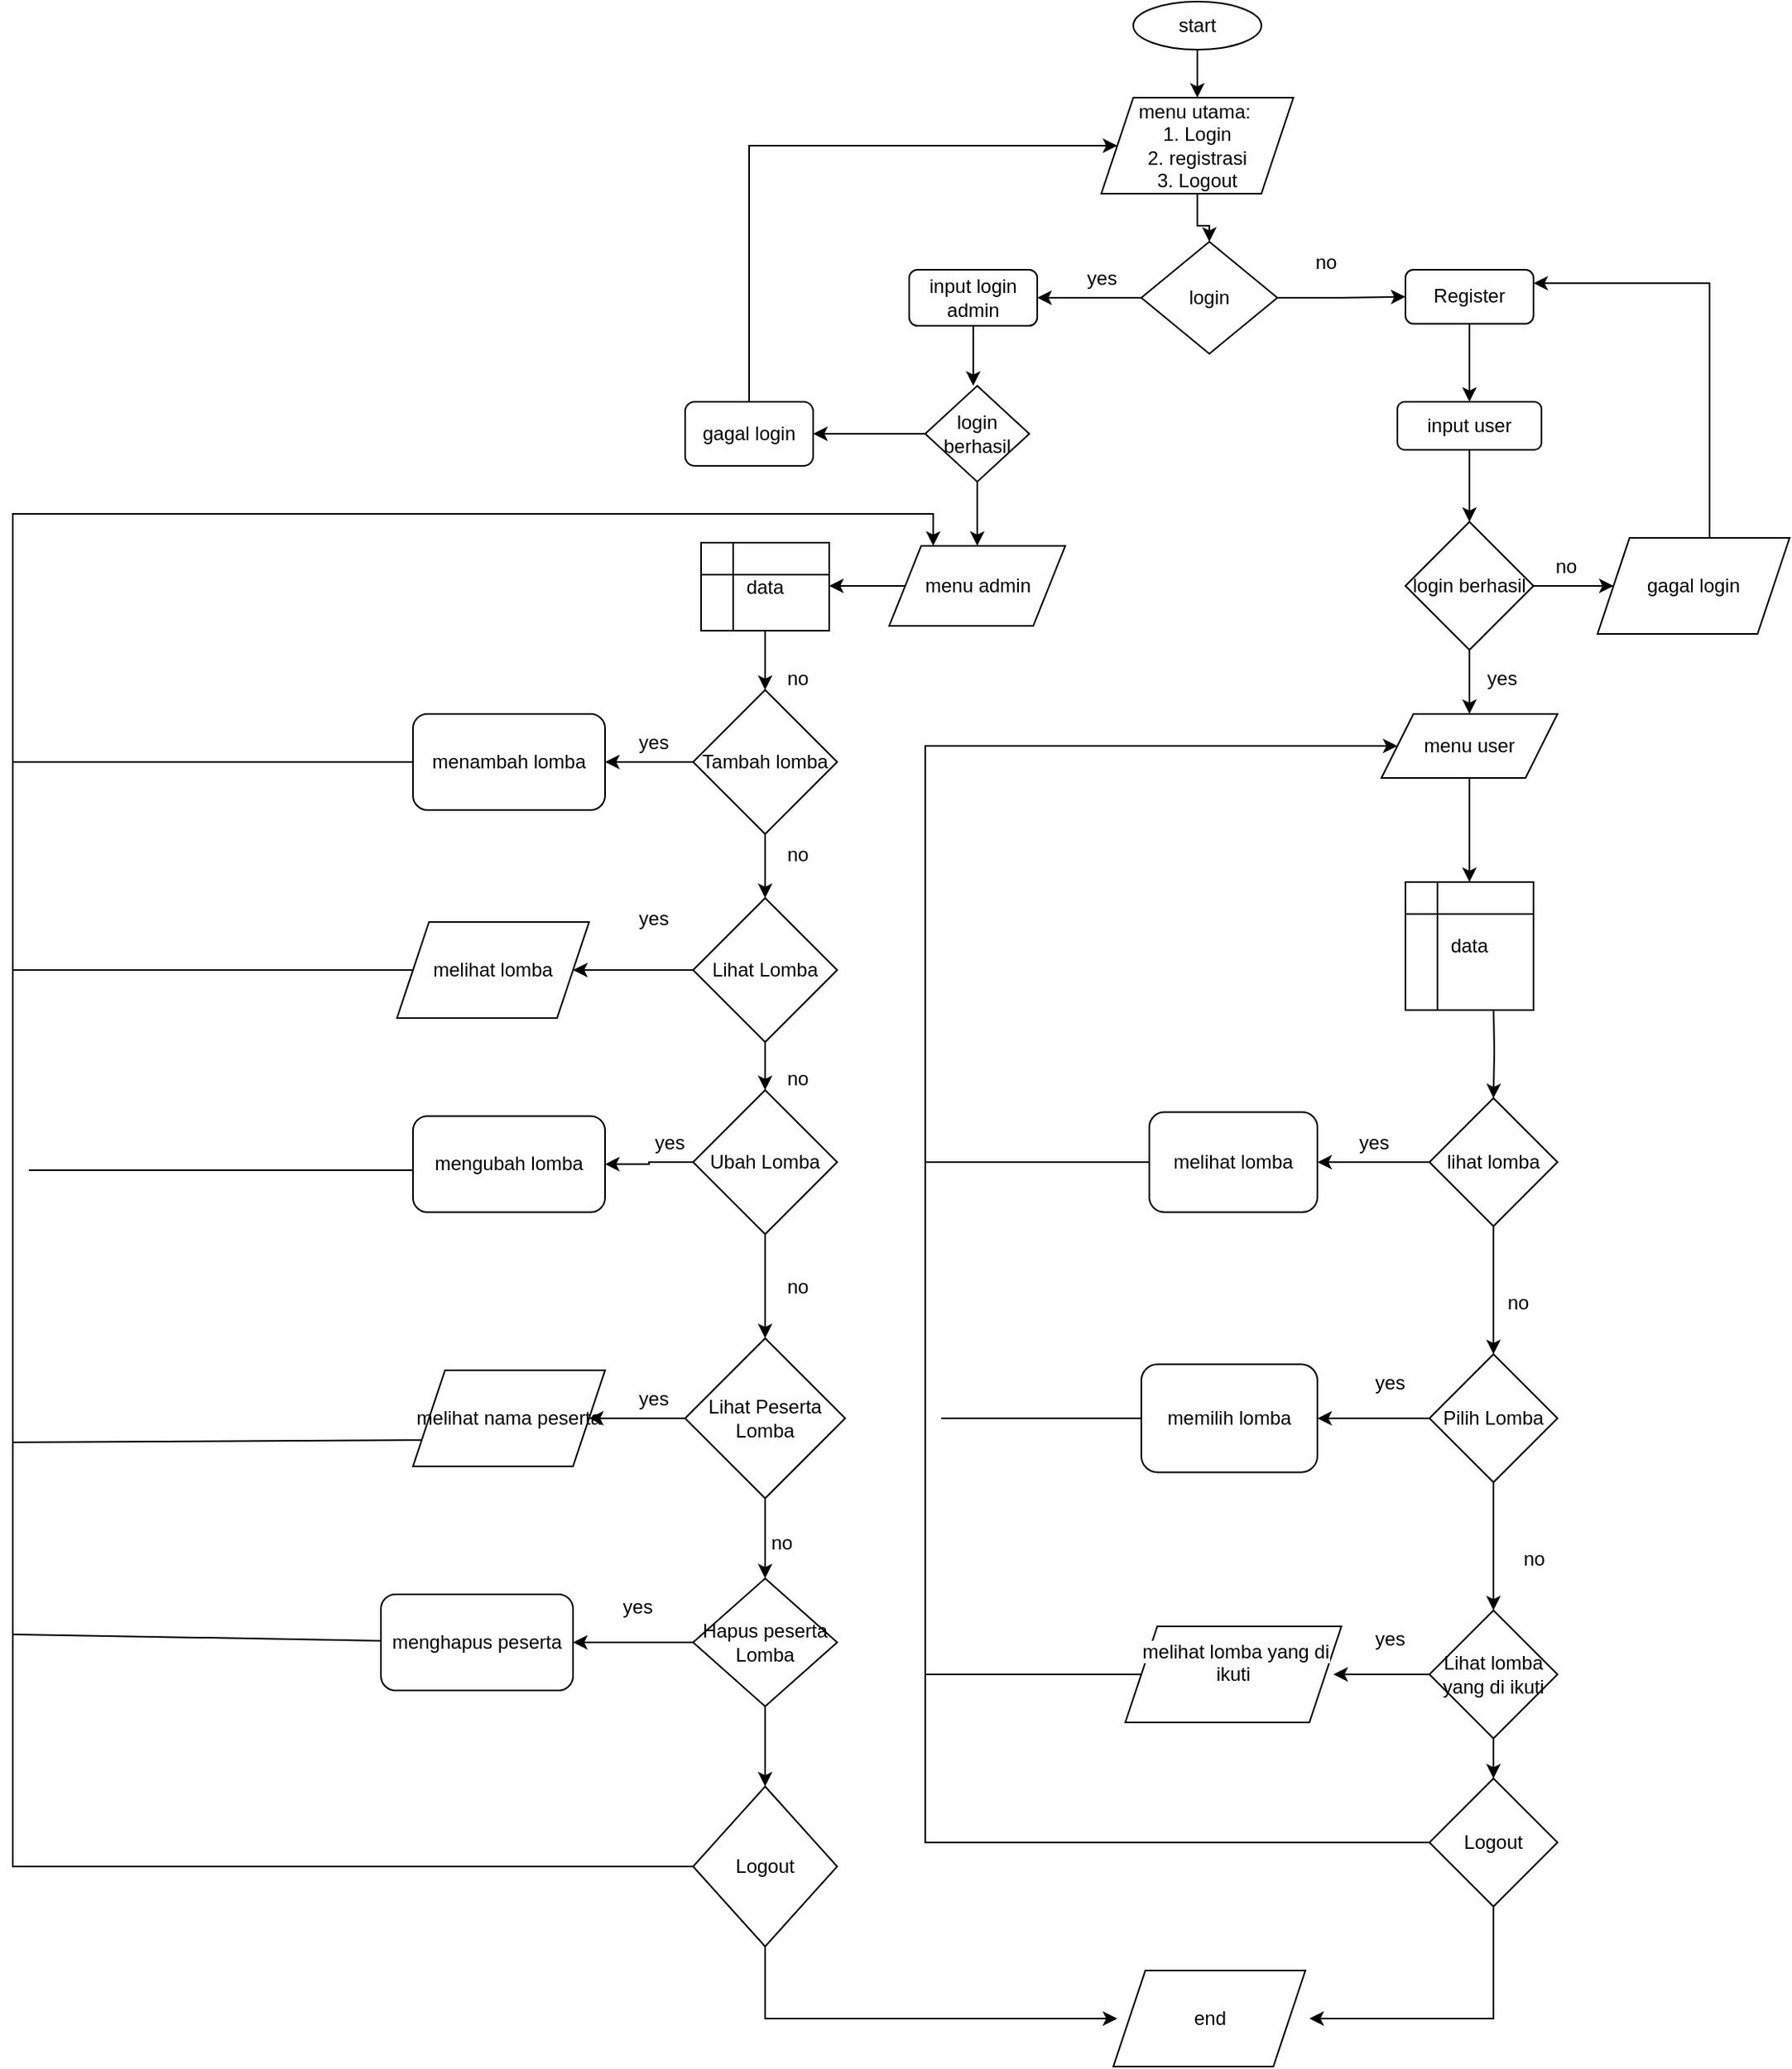 <mxfile version="24.7.12">
  <diagram name="Page-1" id="grC94iOEGyMsJ2W9lqzc">
    <mxGraphModel grid="1" page="1" gridSize="10" guides="1" tooltips="1" connect="1" arrows="1" fold="1" pageScale="1" pageWidth="850" pageHeight="1100" math="0" shadow="0">
      <root>
        <mxCell id="0" />
        <mxCell id="1" parent="0" />
        <mxCell id="9ddX-sPpyQBwOFnnFy43-9" style="edgeStyle=orthogonalEdgeStyle;rounded=0;orthogonalLoop=1;jettySize=auto;html=1;exitX=0.5;exitY=1;exitDx=0;exitDy=0;entryX=0.5;entryY=0;entryDx=0;entryDy=0;" edge="1" parent="1" source="9ddX-sPpyQBwOFnnFy43-1" target="9ddX-sPpyQBwOFnnFy43-8">
          <mxGeometry relative="1" as="geometry" />
        </mxCell>
        <mxCell id="9ddX-sPpyQBwOFnnFy43-1" value="start" style="ellipse;whiteSpace=wrap;html=1;" vertex="1" parent="1">
          <mxGeometry x="360" y="100" width="80" height="30" as="geometry" />
        </mxCell>
        <mxCell id="9ddX-sPpyQBwOFnnFy43-10" style="edgeStyle=orthogonalEdgeStyle;rounded=0;orthogonalLoop=1;jettySize=auto;html=1;" edge="1" parent="1" source="9ddX-sPpyQBwOFnnFy43-8" target="9ddX-sPpyQBwOFnnFy43-11">
          <mxGeometry relative="1" as="geometry">
            <mxPoint x="400" y="230" as="targetPoint" />
          </mxGeometry>
        </mxCell>
        <mxCell id="9ddX-sPpyQBwOFnnFy43-8" value="menu utama:&amp;nbsp;&lt;div&gt;1. Login&lt;/div&gt;&lt;div&gt;2. registrasi&lt;/div&gt;&lt;div&gt;3. Logout&lt;/div&gt;" style="shape=parallelogram;perimeter=parallelogramPerimeter;whiteSpace=wrap;html=1;fixedSize=1;" vertex="1" parent="1">
          <mxGeometry x="340" y="160" width="120" height="60" as="geometry" />
        </mxCell>
        <mxCell id="9ddX-sPpyQBwOFnnFy43-18" style="edgeStyle=orthogonalEdgeStyle;rounded=0;orthogonalLoop=1;jettySize=auto;html=1;exitX=0;exitY=0.5;exitDx=0;exitDy=0;entryX=1;entryY=0.5;entryDx=0;entryDy=0;" edge="1" parent="1" source="9ddX-sPpyQBwOFnnFy43-11" target="9ddX-sPpyQBwOFnnFy43-13">
          <mxGeometry relative="1" as="geometry" />
        </mxCell>
        <mxCell id="9ddX-sPpyQBwOFnnFy43-48" value="" style="edgeStyle=orthogonalEdgeStyle;rounded=0;orthogonalLoop=1;jettySize=auto;html=1;" edge="1" parent="1" source="9ddX-sPpyQBwOFnnFy43-11" target="9ddX-sPpyQBwOFnnFy43-45">
          <mxGeometry relative="1" as="geometry" />
        </mxCell>
        <mxCell id="9ddX-sPpyQBwOFnnFy43-11" value="login" style="rhombus;whiteSpace=wrap;html=1;" vertex="1" parent="1">
          <mxGeometry x="365" y="250" width="85" height="70" as="geometry" />
        </mxCell>
        <mxCell id="9ddX-sPpyQBwOFnnFy43-20" value="" style="edgeStyle=orthogonalEdgeStyle;rounded=0;orthogonalLoop=1;jettySize=auto;html=1;" edge="1" parent="1" source="9ddX-sPpyQBwOFnnFy43-13">
          <mxGeometry relative="1" as="geometry">
            <mxPoint x="260" y="340" as="targetPoint" />
          </mxGeometry>
        </mxCell>
        <mxCell id="9ddX-sPpyQBwOFnnFy43-13" value="input login admin" style="rounded=1;whiteSpace=wrap;html=1;" vertex="1" parent="1">
          <mxGeometry x="220" y="267.5" width="80" height="35" as="geometry" />
        </mxCell>
        <mxCell id="9ddX-sPpyQBwOFnnFy43-22" style="edgeStyle=orthogonalEdgeStyle;rounded=0;orthogonalLoop=1;jettySize=auto;html=1;" edge="1" parent="1" source="9ddX-sPpyQBwOFnnFy43-21">
          <mxGeometry relative="1" as="geometry">
            <mxPoint x="160" y="370" as="targetPoint" />
          </mxGeometry>
        </mxCell>
        <mxCell id="9ddX-sPpyQBwOFnnFy43-32" style="edgeStyle=orthogonalEdgeStyle;rounded=0;orthogonalLoop=1;jettySize=auto;html=1;exitX=0.5;exitY=1;exitDx=0;exitDy=0;entryX=0.5;entryY=0;entryDx=0;entryDy=0;" edge="1" parent="1" source="9ddX-sPpyQBwOFnnFy43-21" target="9ddX-sPpyQBwOFnnFy43-31">
          <mxGeometry relative="1" as="geometry" />
        </mxCell>
        <mxCell id="9ddX-sPpyQBwOFnnFy43-21" value="login berhasil" style="rhombus;whiteSpace=wrap;html=1;" vertex="1" parent="1">
          <mxGeometry x="230" y="340" width="65" height="60" as="geometry" />
        </mxCell>
        <mxCell id="9ddX-sPpyQBwOFnnFy43-25" style="edgeStyle=orthogonalEdgeStyle;rounded=0;orthogonalLoop=1;jettySize=auto;html=1;exitX=0.5;exitY=0;exitDx=0;exitDy=0;entryX=0;entryY=0.5;entryDx=0;entryDy=0;" edge="1" parent="1" source="9ddX-sPpyQBwOFnnFy43-23" target="9ddX-sPpyQBwOFnnFy43-8">
          <mxGeometry relative="1" as="geometry">
            <Array as="points">
              <mxPoint x="120" y="190" />
            </Array>
          </mxGeometry>
        </mxCell>
        <mxCell id="9ddX-sPpyQBwOFnnFy43-23" value="gagal login" style="rounded=1;whiteSpace=wrap;html=1;" vertex="1" parent="1">
          <mxGeometry x="80" y="350" width="80" height="40" as="geometry" />
        </mxCell>
        <mxCell id="9ddX-sPpyQBwOFnnFy43-119" style="edgeStyle=orthogonalEdgeStyle;rounded=0;orthogonalLoop=1;jettySize=auto;html=1;entryX=1;entryY=0.5;entryDx=0;entryDy=0;" edge="1" parent="1" source="9ddX-sPpyQBwOFnnFy43-31">
          <mxGeometry relative="1" as="geometry">
            <mxPoint x="170" y="465" as="targetPoint" />
          </mxGeometry>
        </mxCell>
        <mxCell id="9ddX-sPpyQBwOFnnFy43-31" value="menu admin" style="shape=parallelogram;perimeter=parallelogramPerimeter;whiteSpace=wrap;html=1;fixedSize=1;" vertex="1" parent="1">
          <mxGeometry x="207.5" y="440" width="110" height="50" as="geometry" />
        </mxCell>
        <mxCell id="9ddX-sPpyQBwOFnnFy43-35" style="edgeStyle=orthogonalEdgeStyle;rounded=0;orthogonalLoop=1;jettySize=auto;html=1;exitX=0.5;exitY=1;exitDx=0;exitDy=0;" edge="1" parent="1" source="9ddX-sPpyQBwOFnnFy43-34">
          <mxGeometry relative="1" as="geometry">
            <mxPoint x="130" y="660" as="targetPoint" />
          </mxGeometry>
        </mxCell>
        <mxCell id="9ddX-sPpyQBwOFnnFy43-129" value="" style="edgeStyle=orthogonalEdgeStyle;rounded=0;orthogonalLoop=1;jettySize=auto;html=1;" edge="1" parent="1" source="9ddX-sPpyQBwOFnnFy43-34" target="9ddX-sPpyQBwOFnnFy43-111">
          <mxGeometry relative="1" as="geometry" />
        </mxCell>
        <mxCell id="9ddX-sPpyQBwOFnnFy43-34" value="Tambah lomba" style="rhombus;whiteSpace=wrap;html=1;" vertex="1" parent="1">
          <mxGeometry x="85" y="530" width="90" height="90" as="geometry" />
        </mxCell>
        <mxCell id="9ddX-sPpyQBwOFnnFy43-37" style="edgeStyle=orthogonalEdgeStyle;rounded=0;orthogonalLoop=1;jettySize=auto;html=1;" edge="1" parent="1" source="9ddX-sPpyQBwOFnnFy43-36" target="9ddX-sPpyQBwOFnnFy43-38">
          <mxGeometry relative="1" as="geometry">
            <mxPoint x="130" y="800" as="targetPoint" />
          </mxGeometry>
        </mxCell>
        <mxCell id="9ddX-sPpyQBwOFnnFy43-108" style="edgeStyle=orthogonalEdgeStyle;rounded=0;orthogonalLoop=1;jettySize=auto;html=1;" edge="1" parent="1" source="9ddX-sPpyQBwOFnnFy43-36" target="9ddX-sPpyQBwOFnnFy43-109">
          <mxGeometry relative="1" as="geometry">
            <mxPoint x="-40" y="630" as="targetPoint" />
          </mxGeometry>
        </mxCell>
        <mxCell id="9ddX-sPpyQBwOFnnFy43-36" value="Lihat Lomba" style="rhombus;whiteSpace=wrap;html=1;" vertex="1" parent="1">
          <mxGeometry x="85" y="660" width="90" height="90" as="geometry" />
        </mxCell>
        <mxCell id="9ddX-sPpyQBwOFnnFy43-39" style="edgeStyle=orthogonalEdgeStyle;rounded=0;orthogonalLoop=1;jettySize=auto;html=1;" edge="1" parent="1" source="9ddX-sPpyQBwOFnnFy43-38" target="9ddX-sPpyQBwOFnnFy43-40">
          <mxGeometry relative="1" as="geometry">
            <mxPoint x="130" y="900" as="targetPoint" />
          </mxGeometry>
        </mxCell>
        <mxCell id="9ddX-sPpyQBwOFnnFy43-121" value="" style="edgeStyle=orthogonalEdgeStyle;rounded=0;orthogonalLoop=1;jettySize=auto;html=1;" edge="1" parent="1" source="9ddX-sPpyQBwOFnnFy43-38" target="9ddX-sPpyQBwOFnnFy43-107">
          <mxGeometry relative="1" as="geometry" />
        </mxCell>
        <mxCell id="9ddX-sPpyQBwOFnnFy43-38" value="Ubah Lomba" style="rhombus;whiteSpace=wrap;html=1;" vertex="1" parent="1">
          <mxGeometry x="85" y="780" width="90" height="90" as="geometry" />
        </mxCell>
        <mxCell id="9ddX-sPpyQBwOFnnFy43-41" style="edgeStyle=orthogonalEdgeStyle;rounded=0;orthogonalLoop=1;jettySize=auto;html=1;" edge="1" parent="1" source="9ddX-sPpyQBwOFnnFy43-40" target="9ddX-sPpyQBwOFnnFy43-42">
          <mxGeometry relative="1" as="geometry">
            <mxPoint x="130" y="1030" as="targetPoint" />
          </mxGeometry>
        </mxCell>
        <mxCell id="9ddX-sPpyQBwOFnnFy43-104" style="edgeStyle=orthogonalEdgeStyle;rounded=0;orthogonalLoop=1;jettySize=auto;html=1;" edge="1" parent="1" source="9ddX-sPpyQBwOFnnFy43-40" target="9ddX-sPpyQBwOFnnFy43-105">
          <mxGeometry relative="1" as="geometry">
            <mxPoint x="-30" y="910.0" as="targetPoint" />
          </mxGeometry>
        </mxCell>
        <mxCell id="9ddX-sPpyQBwOFnnFy43-40" value="Lihat Peserta Lomba" style="rhombus;whiteSpace=wrap;html=1;" vertex="1" parent="1">
          <mxGeometry x="80" y="935" width="100" height="100" as="geometry" />
        </mxCell>
        <mxCell id="9ddX-sPpyQBwOFnnFy43-44" value="" style="edgeStyle=orthogonalEdgeStyle;rounded=0;orthogonalLoop=1;jettySize=auto;html=1;" edge="1" parent="1" source="9ddX-sPpyQBwOFnnFy43-42" target="9ddX-sPpyQBwOFnnFy43-43">
          <mxGeometry relative="1" as="geometry" />
        </mxCell>
        <mxCell id="9ddX-sPpyQBwOFnnFy43-127" value="" style="edgeStyle=orthogonalEdgeStyle;rounded=0;orthogonalLoop=1;jettySize=auto;html=1;" edge="1" parent="1" source="9ddX-sPpyQBwOFnnFy43-42" target="9ddX-sPpyQBwOFnnFy43-103">
          <mxGeometry relative="1" as="geometry" />
        </mxCell>
        <mxCell id="9ddX-sPpyQBwOFnnFy43-42" value="Hapus peserta Lomba" style="rhombus;whiteSpace=wrap;html=1;" vertex="1" parent="1">
          <mxGeometry x="85" y="1085" width="90" height="80" as="geometry" />
        </mxCell>
        <mxCell id="9ddX-sPpyQBwOFnnFy43-46" style="edgeStyle=orthogonalEdgeStyle;rounded=0;orthogonalLoop=1;jettySize=auto;html=1;exitX=0.5;exitY=1;exitDx=0;exitDy=0;" edge="1" parent="1" source="9ddX-sPpyQBwOFnnFy43-43">
          <mxGeometry relative="1" as="geometry">
            <mxPoint x="350" y="1360" as="targetPoint" />
            <Array as="points">
              <mxPoint x="130" y="1360" />
            </Array>
          </mxGeometry>
        </mxCell>
        <mxCell id="9ddX-sPpyQBwOFnnFy43-130" style="edgeStyle=orthogonalEdgeStyle;rounded=0;orthogonalLoop=1;jettySize=auto;html=1;entryX=0.25;entryY=0;entryDx=0;entryDy=0;" edge="1" parent="1" source="9ddX-sPpyQBwOFnnFy43-43" target="9ddX-sPpyQBwOFnnFy43-31">
          <mxGeometry relative="1" as="geometry">
            <Array as="points">
              <mxPoint x="-340" y="1265" />
              <mxPoint x="-340" y="420" />
              <mxPoint x="235" y="420" />
            </Array>
          </mxGeometry>
        </mxCell>
        <mxCell id="9ddX-sPpyQBwOFnnFy43-43" value="Logout" style="rhombus;whiteSpace=wrap;html=1;" vertex="1" parent="1">
          <mxGeometry x="85" y="1215" width="90" height="100" as="geometry" />
        </mxCell>
        <mxCell id="9ddX-sPpyQBwOFnnFy43-59" style="edgeStyle=orthogonalEdgeStyle;rounded=0;orthogonalLoop=1;jettySize=auto;html=1;" edge="1" parent="1" source="9ddX-sPpyQBwOFnnFy43-45">
          <mxGeometry relative="1" as="geometry">
            <mxPoint x="570" y="350" as="targetPoint" />
          </mxGeometry>
        </mxCell>
        <mxCell id="9ddX-sPpyQBwOFnnFy43-45" value="Register" style="rounded=1;whiteSpace=wrap;html=1;" vertex="1" parent="1">
          <mxGeometry x="530" y="267.5" width="80" height="33.75" as="geometry" />
        </mxCell>
        <mxCell id="9ddX-sPpyQBwOFnnFy43-47" value="end" style="shape=parallelogram;perimeter=parallelogramPerimeter;whiteSpace=wrap;html=1;fixedSize=1;" vertex="1" parent="1">
          <mxGeometry x="347.5" y="1330" width="120" height="60" as="geometry" />
        </mxCell>
        <mxCell id="9ddX-sPpyQBwOFnnFy43-65" value="" style="edgeStyle=orthogonalEdgeStyle;rounded=0;orthogonalLoop=1;jettySize=auto;html=1;" edge="1" parent="1" target="9ddX-sPpyQBwOFnnFy43-64">
          <mxGeometry relative="1" as="geometry">
            <mxPoint x="585" y="725" as="sourcePoint" />
          </mxGeometry>
        </mxCell>
        <mxCell id="9ddX-sPpyQBwOFnnFy43-126" value="" style="edgeStyle=orthogonalEdgeStyle;rounded=0;orthogonalLoop=1;jettySize=auto;html=1;" edge="1" parent="1" source="9ddX-sPpyQBwOFnnFy43-55" target="9ddX-sPpyQBwOFnnFy43-122">
          <mxGeometry relative="1" as="geometry" />
        </mxCell>
        <mxCell id="9ddX-sPpyQBwOFnnFy43-55" value="menu user" style="shape=parallelogram;perimeter=parallelogramPerimeter;whiteSpace=wrap;html=1;fixedSize=1;" vertex="1" parent="1">
          <mxGeometry x="515" y="545" width="110" height="40" as="geometry" />
        </mxCell>
        <mxCell id="9ddX-sPpyQBwOFnnFy43-57" style="edgeStyle=orthogonalEdgeStyle;rounded=0;orthogonalLoop=1;jettySize=auto;html=1;entryX=0.5;entryY=0;entryDx=0;entryDy=0;" edge="1" parent="1">
          <mxGeometry relative="1" as="geometry">
            <mxPoint x="570" y="330" as="sourcePoint" />
            <mxPoint x="570" y="330" as="targetPoint" />
          </mxGeometry>
        </mxCell>
        <mxCell id="9ddX-sPpyQBwOFnnFy43-62" value="" style="edgeStyle=orthogonalEdgeStyle;rounded=0;orthogonalLoop=1;jettySize=auto;html=1;" edge="1" parent="1" source="9ddX-sPpyQBwOFnnFy43-58" target="9ddX-sPpyQBwOFnnFy43-61">
          <mxGeometry relative="1" as="geometry" />
        </mxCell>
        <mxCell id="9ddX-sPpyQBwOFnnFy43-58" value="input user" style="rounded=1;whiteSpace=wrap;html=1;" vertex="1" parent="1">
          <mxGeometry x="525" y="350" width="90" height="30" as="geometry" />
        </mxCell>
        <mxCell id="9ddX-sPpyQBwOFnnFy43-63" value="" style="edgeStyle=orthogonalEdgeStyle;rounded=0;orthogonalLoop=1;jettySize=auto;html=1;" edge="1" parent="1" source="9ddX-sPpyQBwOFnnFy43-61" target="9ddX-sPpyQBwOFnnFy43-55">
          <mxGeometry relative="1" as="geometry" />
        </mxCell>
        <mxCell id="9ddX-sPpyQBwOFnnFy43-87" style="edgeStyle=orthogonalEdgeStyle;rounded=0;orthogonalLoop=1;jettySize=auto;html=1;exitX=1;exitY=0.5;exitDx=0;exitDy=0;" edge="1" parent="1" source="9ddX-sPpyQBwOFnnFy43-61" target="9ddX-sPpyQBwOFnnFy43-88">
          <mxGeometry relative="1" as="geometry">
            <mxPoint x="710" y="464.385" as="targetPoint" />
          </mxGeometry>
        </mxCell>
        <mxCell id="9ddX-sPpyQBwOFnnFy43-61" value="login berhasil" style="rhombus;whiteSpace=wrap;html=1;" vertex="1" parent="1">
          <mxGeometry x="530" y="425" width="80" height="80" as="geometry" />
        </mxCell>
        <mxCell id="9ddX-sPpyQBwOFnnFy43-67" value="" style="edgeStyle=orthogonalEdgeStyle;rounded=0;orthogonalLoop=1;jettySize=auto;html=1;" edge="1" parent="1" source="9ddX-sPpyQBwOFnnFy43-64" target="9ddX-sPpyQBwOFnnFy43-66">
          <mxGeometry relative="1" as="geometry" />
        </mxCell>
        <mxCell id="9ddX-sPpyQBwOFnnFy43-83" style="edgeStyle=orthogonalEdgeStyle;rounded=0;orthogonalLoop=1;jettySize=auto;html=1;" edge="1" parent="1" source="9ddX-sPpyQBwOFnnFy43-64" target="9ddX-sPpyQBwOFnnFy43-84">
          <mxGeometry relative="1" as="geometry">
            <mxPoint x="475" y="825" as="targetPoint" />
          </mxGeometry>
        </mxCell>
        <mxCell id="9ddX-sPpyQBwOFnnFy43-64" value="lihat lomba" style="rhombus;whiteSpace=wrap;html=1;" vertex="1" parent="1">
          <mxGeometry x="545" y="785" width="80" height="80" as="geometry" />
        </mxCell>
        <mxCell id="9ddX-sPpyQBwOFnnFy43-69" value="" style="edgeStyle=orthogonalEdgeStyle;rounded=0;orthogonalLoop=1;jettySize=auto;html=1;" edge="1" parent="1" source="9ddX-sPpyQBwOFnnFy43-66" target="9ddX-sPpyQBwOFnnFy43-68">
          <mxGeometry relative="1" as="geometry" />
        </mxCell>
        <mxCell id="9ddX-sPpyQBwOFnnFy43-81" style="edgeStyle=orthogonalEdgeStyle;rounded=0;orthogonalLoop=1;jettySize=auto;html=1;exitX=0;exitY=0.5;exitDx=0;exitDy=0;" edge="1" parent="1" source="9ddX-sPpyQBwOFnnFy43-66" target="9ddX-sPpyQBwOFnnFy43-82">
          <mxGeometry relative="1" as="geometry">
            <mxPoint x="455" y="984.385" as="targetPoint" />
          </mxGeometry>
        </mxCell>
        <mxCell id="9ddX-sPpyQBwOFnnFy43-66" value="Pilih Lomba" style="rhombus;whiteSpace=wrap;html=1;" vertex="1" parent="1">
          <mxGeometry x="545" y="945" width="80" height="80" as="geometry" />
        </mxCell>
        <mxCell id="9ddX-sPpyQBwOFnnFy43-79" value="" style="edgeStyle=orthogonalEdgeStyle;rounded=0;orthogonalLoop=1;jettySize=auto;html=1;" edge="1" parent="1" source="9ddX-sPpyQBwOFnnFy43-68">
          <mxGeometry relative="1" as="geometry">
            <mxPoint x="485" y="1145" as="targetPoint" />
          </mxGeometry>
        </mxCell>
        <mxCell id="9ddX-sPpyQBwOFnnFy43-68" value="Lihat lomba yang di ikuti" style="rhombus;whiteSpace=wrap;html=1;" vertex="1" parent="1">
          <mxGeometry x="545" y="1105" width="80" height="80" as="geometry" />
        </mxCell>
        <mxCell id="9ddX-sPpyQBwOFnnFy43-82" value="memilih lomba" style="rounded=1;whiteSpace=wrap;html=1;" vertex="1" parent="1">
          <mxGeometry x="365" y="951.25" width="110" height="67.5" as="geometry" />
        </mxCell>
        <mxCell id="9ddX-sPpyQBwOFnnFy43-84" value="melihat lomba" style="rounded=1;whiteSpace=wrap;html=1;" vertex="1" parent="1">
          <mxGeometry x="370" y="793.75" width="105" height="62.5" as="geometry" />
        </mxCell>
        <mxCell id="9ddX-sPpyQBwOFnnFy43-85" value="&#xa;&lt;span style=&quot;color: rgb(0, 0, 0); font-family: Helvetica; font-size: 12px; font-style: normal; font-variant-ligatures: normal; font-variant-caps: normal; font-weight: 400; letter-spacing: normal; orphans: 2; text-align: center; text-indent: 0px; text-transform: none; widows: 2; word-spacing: 0px; -webkit-text-stroke-width: 0px; white-space: normal; background-color: rgb(251, 251, 251); text-decoration-thickness: initial; text-decoration-style: initial; text-decoration-color: initial; display: inline !important; float: none;&quot;&gt;&amp;nbsp;melihat lomba yang di ikuti&lt;/span&gt;&#xa;&#xa;" style="shape=parallelogram;perimeter=parallelogramPerimeter;whiteSpace=wrap;html=1;fixedSize=1;" vertex="1" parent="1">
          <mxGeometry x="355" y="1115" width="135" height="60" as="geometry" />
        </mxCell>
        <mxCell id="9ddX-sPpyQBwOFnnFy43-89" style="edgeStyle=orthogonalEdgeStyle;rounded=0;orthogonalLoop=1;jettySize=auto;html=1;entryX=1;entryY=0.25;entryDx=0;entryDy=0;" edge="1" parent="1" source="9ddX-sPpyQBwOFnnFy43-88" target="9ddX-sPpyQBwOFnnFy43-45">
          <mxGeometry relative="1" as="geometry">
            <Array as="points">
              <mxPoint x="720" y="276" />
            </Array>
          </mxGeometry>
        </mxCell>
        <mxCell id="9ddX-sPpyQBwOFnnFy43-88" value="gagal login" style="shape=parallelogram;perimeter=parallelogramPerimeter;whiteSpace=wrap;html=1;fixedSize=1;" vertex="1" parent="1">
          <mxGeometry x="650" y="435" width="120" height="60" as="geometry" />
        </mxCell>
        <mxCell id="9ddX-sPpyQBwOFnnFy43-92" value="" style="endArrow=none;html=1;rounded=0;entryX=0;entryY=0.5;entryDx=0;entryDy=0;" edge="1" parent="1" target="9ddX-sPpyQBwOFnnFy43-82">
          <mxGeometry width="50" height="50" relative="1" as="geometry">
            <mxPoint x="240" y="985" as="sourcePoint" />
            <mxPoint x="345" y="951.25" as="targetPoint" />
          </mxGeometry>
        </mxCell>
        <mxCell id="9ddX-sPpyQBwOFnnFy43-93" value="" style="endArrow=none;html=1;rounded=0;entryX=0;entryY=0.5;entryDx=0;entryDy=0;" edge="1" parent="1" target="9ddX-sPpyQBwOFnnFy43-85">
          <mxGeometry width="50" height="50" relative="1" as="geometry">
            <mxPoint x="230" y="1145" as="sourcePoint" />
            <mxPoint x="345" y="1120" as="targetPoint" />
          </mxGeometry>
        </mxCell>
        <mxCell id="9ddX-sPpyQBwOFnnFy43-96" value="" style="endArrow=none;html=1;rounded=0;entryX=0;entryY=0.5;entryDx=0;entryDy=0;" edge="1" parent="1" target="9ddX-sPpyQBwOFnnFy43-84">
          <mxGeometry width="50" height="50" relative="1" as="geometry">
            <mxPoint x="230" y="825" as="sourcePoint" />
            <mxPoint x="365" y="810" as="targetPoint" />
          </mxGeometry>
        </mxCell>
        <mxCell id="9ddX-sPpyQBwOFnnFy43-103" value="menghapus peserta" style="rounded=1;whiteSpace=wrap;html=1;" vertex="1" parent="1">
          <mxGeometry x="-110" y="1095" width="120" height="60" as="geometry" />
        </mxCell>
        <mxCell id="9ddX-sPpyQBwOFnnFy43-105" value="melihat nama peserta" style="shape=parallelogram;perimeter=parallelogramPerimeter;whiteSpace=wrap;html=1;fixedSize=1;" vertex="1" parent="1">
          <mxGeometry x="-90" y="955" width="120" height="60" as="geometry" />
        </mxCell>
        <mxCell id="9ddX-sPpyQBwOFnnFy43-107" value="mengubah lomba" style="rounded=1;whiteSpace=wrap;html=1;" vertex="1" parent="1">
          <mxGeometry x="-90" y="796.25" width="120" height="60" as="geometry" />
        </mxCell>
        <mxCell id="9ddX-sPpyQBwOFnnFy43-109" value="melihat lomba" style="shape=parallelogram;perimeter=parallelogramPerimeter;whiteSpace=wrap;html=1;fixedSize=1;" vertex="1" parent="1">
          <mxGeometry x="-100" y="675" width="120" height="60" as="geometry" />
        </mxCell>
        <mxCell id="9ddX-sPpyQBwOFnnFy43-111" value="menambah lomba" style="rounded=1;whiteSpace=wrap;html=1;" vertex="1" parent="1">
          <mxGeometry x="-90" y="545.004" width="120" height="60" as="geometry" />
        </mxCell>
        <mxCell id="9ddX-sPpyQBwOFnnFy43-160" style="edgeStyle=orthogonalEdgeStyle;rounded=0;orthogonalLoop=1;jettySize=auto;html=1;" edge="1" parent="1" source="9ddX-sPpyQBwOFnnFy43-120" target="9ddX-sPpyQBwOFnnFy43-34">
          <mxGeometry relative="1" as="geometry" />
        </mxCell>
        <mxCell id="9ddX-sPpyQBwOFnnFy43-120" value="data" style="shape=internalStorage;whiteSpace=wrap;html=1;backgroundOutline=1;" vertex="1" parent="1">
          <mxGeometry x="90" y="438" width="80" height="55" as="geometry" />
        </mxCell>
        <mxCell id="9ddX-sPpyQBwOFnnFy43-122" value="data" style="shape=internalStorage;whiteSpace=wrap;html=1;backgroundOutline=1;" vertex="1" parent="1">
          <mxGeometry x="530" y="650" width="80" height="80" as="geometry" />
        </mxCell>
        <mxCell id="9ddX-sPpyQBwOFnnFy43-131" value="" style="edgeStyle=orthogonalEdgeStyle;rounded=0;orthogonalLoop=1;jettySize=auto;html=1;" edge="1" parent="1" source="9ddX-sPpyQBwOFnnFy43-68" target="9ddX-sPpyQBwOFnnFy43-70">
          <mxGeometry relative="1" as="geometry">
            <mxPoint x="585" y="1185" as="sourcePoint" />
            <mxPoint x="585" y="1265" as="targetPoint" />
          </mxGeometry>
        </mxCell>
        <mxCell id="9ddX-sPpyQBwOFnnFy43-132" style="edgeStyle=orthogonalEdgeStyle;rounded=0;orthogonalLoop=1;jettySize=auto;html=1;" edge="1" parent="1" source="9ddX-sPpyQBwOFnnFy43-70">
          <mxGeometry relative="1" as="geometry">
            <mxPoint x="470" y="1360" as="targetPoint" />
            <Array as="points">
              <mxPoint x="585" y="1360" />
            </Array>
          </mxGeometry>
        </mxCell>
        <mxCell id="9ddX-sPpyQBwOFnnFy43-138" style="edgeStyle=orthogonalEdgeStyle;rounded=0;orthogonalLoop=1;jettySize=auto;html=1;entryX=0;entryY=0.5;entryDx=0;entryDy=0;" edge="1" parent="1" source="9ddX-sPpyQBwOFnnFy43-70" target="9ddX-sPpyQBwOFnnFy43-55">
          <mxGeometry relative="1" as="geometry">
            <Array as="points">
              <mxPoint x="230" y="1250" />
              <mxPoint x="230" y="565" />
            </Array>
          </mxGeometry>
        </mxCell>
        <mxCell id="9ddX-sPpyQBwOFnnFy43-70" value="Logout" style="rhombus;whiteSpace=wrap;html=1;" vertex="1" parent="1">
          <mxGeometry x="545" y="1210" width="80" height="80" as="geometry" />
        </mxCell>
        <mxCell id="9ddX-sPpyQBwOFnnFy43-133" value="" style="endArrow=none;html=1;rounded=0;entryX=0;entryY=0.5;entryDx=0;entryDy=0;" edge="1" parent="1" target="9ddX-sPpyQBwOFnnFy43-109">
          <mxGeometry width="50" height="50" relative="1" as="geometry">
            <mxPoint x="-340" y="705" as="sourcePoint" />
            <mxPoint x="160" y="710" as="targetPoint" />
            <Array as="points" />
          </mxGeometry>
        </mxCell>
        <mxCell id="9ddX-sPpyQBwOFnnFy43-134" value="" style="endArrow=none;html=1;rounded=0;" edge="1" parent="1">
          <mxGeometry width="50" height="50" relative="1" as="geometry">
            <mxPoint x="-330" y="830" as="sourcePoint" />
            <mxPoint x="-90" y="830" as="targetPoint" />
          </mxGeometry>
        </mxCell>
        <mxCell id="9ddX-sPpyQBwOFnnFy43-135" value="" style="endArrow=none;html=1;rounded=0;exitX=0;exitY=0.75;exitDx=0;exitDy=0;" edge="1" parent="1" source="9ddX-sPpyQBwOFnnFy43-105">
          <mxGeometry width="50" height="50" relative="1" as="geometry">
            <mxPoint x="110" y="900" as="sourcePoint" />
            <mxPoint x="-340" y="1000" as="targetPoint" />
          </mxGeometry>
        </mxCell>
        <mxCell id="9ddX-sPpyQBwOFnnFy43-136" value="" style="endArrow=none;html=1;rounded=0;" edge="1" parent="1" target="9ddX-sPpyQBwOFnnFy43-103">
          <mxGeometry width="50" height="50" relative="1" as="geometry">
            <mxPoint x="-340" y="1120" as="sourcePoint" />
            <mxPoint x="160" y="850" as="targetPoint" />
          </mxGeometry>
        </mxCell>
        <mxCell id="9ddX-sPpyQBwOFnnFy43-137" value="" style="endArrow=none;html=1;rounded=0;entryX=0;entryY=0.5;entryDx=0;entryDy=0;" edge="1" parent="1" target="9ddX-sPpyQBwOFnnFy43-111">
          <mxGeometry width="50" height="50" relative="1" as="geometry">
            <mxPoint x="-340" y="575" as="sourcePoint" />
            <mxPoint x="160" y="850" as="targetPoint" />
          </mxGeometry>
        </mxCell>
        <mxCell id="9ddX-sPpyQBwOFnnFy43-139" value="no" style="text;html=1;align=center;verticalAlign=middle;resizable=0;points=[];autosize=1;strokeColor=none;fillColor=none;" vertex="1" parent="1">
          <mxGeometry x="460" y="248" width="40" height="30" as="geometry" />
        </mxCell>
        <mxCell id="9ddX-sPpyQBwOFnnFy43-140" value="yes" style="text;html=1;align=center;verticalAlign=middle;resizable=0;points=[];autosize=1;strokeColor=none;fillColor=none;" vertex="1" parent="1">
          <mxGeometry x="320" y="258" width="40" height="30" as="geometry" />
        </mxCell>
        <mxCell id="9ddX-sPpyQBwOFnnFy43-141" value="no" style="text;html=1;align=center;verticalAlign=middle;resizable=0;points=[];autosize=1;strokeColor=none;fillColor=none;" vertex="1" parent="1">
          <mxGeometry x="610" y="438" width="40" height="30" as="geometry" />
        </mxCell>
        <mxCell id="9ddX-sPpyQBwOFnnFy43-142" value="yes" style="text;html=1;align=center;verticalAlign=middle;resizable=0;points=[];autosize=1;strokeColor=none;fillColor=none;" vertex="1" parent="1">
          <mxGeometry x="570" y="508" width="40" height="30" as="geometry" />
        </mxCell>
        <mxCell id="9ddX-sPpyQBwOFnnFy43-145" value="yes" style="text;html=1;align=center;verticalAlign=middle;resizable=0;points=[];autosize=1;strokeColor=none;fillColor=none;" vertex="1" parent="1">
          <mxGeometry x="490" y="798" width="40" height="30" as="geometry" />
        </mxCell>
        <mxCell id="9ddX-sPpyQBwOFnnFy43-146" value="no" style="text;html=1;align=center;verticalAlign=middle;resizable=0;points=[];autosize=1;strokeColor=none;fillColor=none;" vertex="1" parent="1">
          <mxGeometry x="580" y="898" width="40" height="30" as="geometry" />
        </mxCell>
        <mxCell id="9ddX-sPpyQBwOFnnFy43-147" value="yes" style="text;html=1;align=center;verticalAlign=middle;resizable=0;points=[];autosize=1;strokeColor=none;fillColor=none;" vertex="1" parent="1">
          <mxGeometry x="500" y="948" width="40" height="30" as="geometry" />
        </mxCell>
        <mxCell id="9ddX-sPpyQBwOFnnFy43-148" value="no" style="text;html=1;align=center;verticalAlign=middle;resizable=0;points=[];autosize=1;strokeColor=none;fillColor=none;" vertex="1" parent="1">
          <mxGeometry x="590" y="1058" width="40" height="30" as="geometry" />
        </mxCell>
        <mxCell id="9ddX-sPpyQBwOFnnFy43-149" value="yes" style="text;html=1;align=center;verticalAlign=middle;resizable=0;points=[];autosize=1;strokeColor=none;fillColor=none;" vertex="1" parent="1">
          <mxGeometry x="500" y="1108" width="40" height="30" as="geometry" />
        </mxCell>
        <mxCell id="9ddX-sPpyQBwOFnnFy43-150" value="no" style="text;html=1;align=center;verticalAlign=middle;resizable=0;points=[];autosize=1;strokeColor=none;fillColor=none;" vertex="1" parent="1">
          <mxGeometry x="120" y="1048" width="40" height="30" as="geometry" />
        </mxCell>
        <mxCell id="9ddX-sPpyQBwOFnnFy43-151" value="yes" style="text;html=1;align=center;verticalAlign=middle;resizable=0;points=[];autosize=1;strokeColor=none;fillColor=none;" vertex="1" parent="1">
          <mxGeometry x="30" y="1088" width="40" height="30" as="geometry" />
        </mxCell>
        <mxCell id="9ddX-sPpyQBwOFnnFy43-152" value="yes" style="text;html=1;align=center;verticalAlign=middle;resizable=0;points=[];autosize=1;strokeColor=none;fillColor=none;" vertex="1" parent="1">
          <mxGeometry x="40" y="958" width="40" height="30" as="geometry" />
        </mxCell>
        <mxCell id="9ddX-sPpyQBwOFnnFy43-153" value="no" style="text;html=1;align=center;verticalAlign=middle;resizable=0;points=[];autosize=1;strokeColor=none;fillColor=none;" vertex="1" parent="1">
          <mxGeometry x="130" y="888" width="40" height="30" as="geometry" />
        </mxCell>
        <mxCell id="9ddX-sPpyQBwOFnnFy43-155" value="yes" style="text;html=1;align=center;verticalAlign=middle;resizable=0;points=[];autosize=1;strokeColor=none;fillColor=none;" vertex="1" parent="1">
          <mxGeometry x="50" y="798" width="40" height="30" as="geometry" />
        </mxCell>
        <mxCell id="9ddX-sPpyQBwOFnnFy43-156" value="no" style="text;html=1;align=center;verticalAlign=middle;resizable=0;points=[];autosize=1;strokeColor=none;fillColor=none;" vertex="1" parent="1">
          <mxGeometry x="130" y="758" width="40" height="30" as="geometry" />
        </mxCell>
        <mxCell id="9ddX-sPpyQBwOFnnFy43-158" value="yes" style="text;html=1;align=center;verticalAlign=middle;resizable=0;points=[];autosize=1;strokeColor=none;fillColor=none;" vertex="1" parent="1">
          <mxGeometry x="40" y="658" width="40" height="30" as="geometry" />
        </mxCell>
        <mxCell id="9ddX-sPpyQBwOFnnFy43-159" value="no" style="text;html=1;align=center;verticalAlign=middle;resizable=0;points=[];autosize=1;strokeColor=none;fillColor=none;" vertex="1" parent="1">
          <mxGeometry x="130" y="618" width="40" height="30" as="geometry" />
        </mxCell>
        <mxCell id="9ddX-sPpyQBwOFnnFy43-161" value="yes" style="text;html=1;align=center;verticalAlign=middle;resizable=0;points=[];autosize=1;strokeColor=none;fillColor=none;" vertex="1" parent="1">
          <mxGeometry x="40" y="548" width="40" height="30" as="geometry" />
        </mxCell>
        <mxCell id="9ddX-sPpyQBwOFnnFy43-162" value="no" style="text;html=1;align=center;verticalAlign=middle;resizable=0;points=[];autosize=1;strokeColor=none;fillColor=none;" vertex="1" parent="1">
          <mxGeometry x="130" y="508" width="40" height="30" as="geometry" />
        </mxCell>
      </root>
    </mxGraphModel>
  </diagram>
</mxfile>
